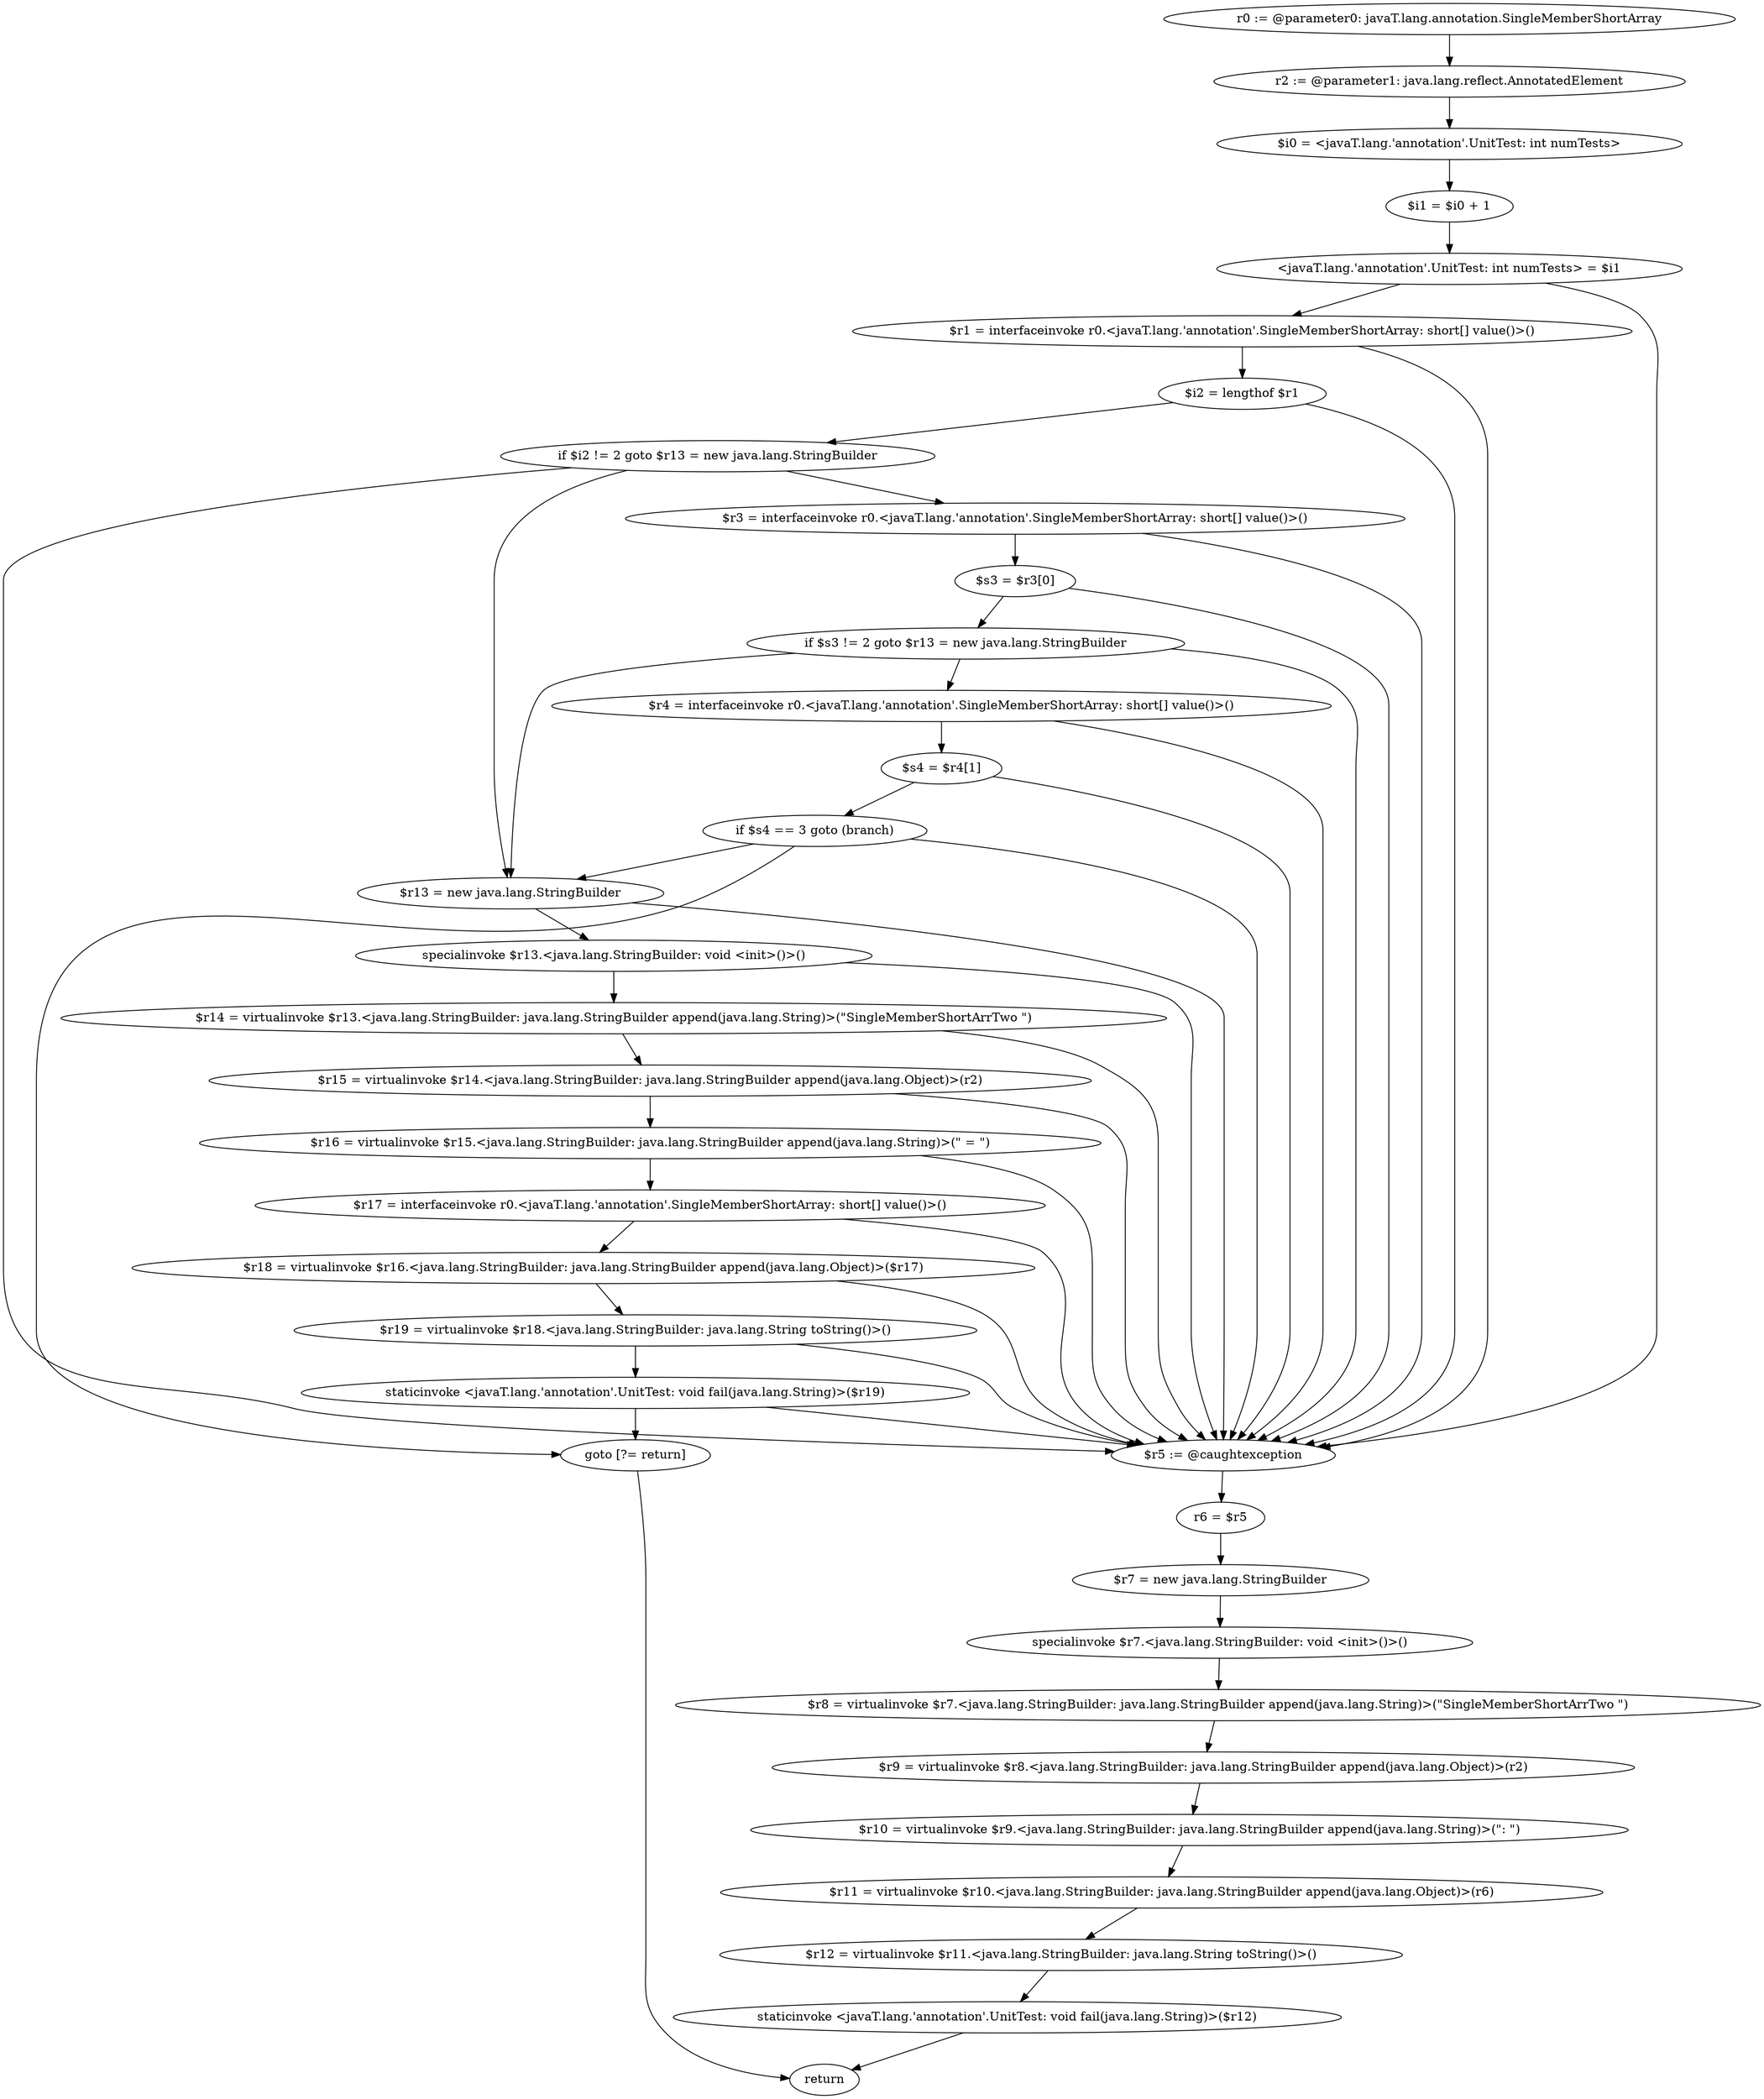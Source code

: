 digraph "unitGraph" {
    "r0 := @parameter0: javaT.lang.annotation.SingleMemberShortArray"
    "r2 := @parameter1: java.lang.reflect.AnnotatedElement"
    "$i0 = <javaT.lang.'annotation'.UnitTest: int numTests>"
    "$i1 = $i0 + 1"
    "<javaT.lang.'annotation'.UnitTest: int numTests> = $i1"
    "$r1 = interfaceinvoke r0.<javaT.lang.'annotation'.SingleMemberShortArray: short[] value()>()"
    "$i2 = lengthof $r1"
    "if $i2 != 2 goto $r13 = new java.lang.StringBuilder"
    "$r3 = interfaceinvoke r0.<javaT.lang.'annotation'.SingleMemberShortArray: short[] value()>()"
    "$s3 = $r3[0]"
    "if $s3 != 2 goto $r13 = new java.lang.StringBuilder"
    "$r4 = interfaceinvoke r0.<javaT.lang.'annotation'.SingleMemberShortArray: short[] value()>()"
    "$s4 = $r4[1]"
    "if $s4 == 3 goto (branch)"
    "$r13 = new java.lang.StringBuilder"
    "specialinvoke $r13.<java.lang.StringBuilder: void <init>()>()"
    "$r14 = virtualinvoke $r13.<java.lang.StringBuilder: java.lang.StringBuilder append(java.lang.String)>(\"SingleMemberShortArrTwo \")"
    "$r15 = virtualinvoke $r14.<java.lang.StringBuilder: java.lang.StringBuilder append(java.lang.Object)>(r2)"
    "$r16 = virtualinvoke $r15.<java.lang.StringBuilder: java.lang.StringBuilder append(java.lang.String)>(\" = \")"
    "$r17 = interfaceinvoke r0.<javaT.lang.'annotation'.SingleMemberShortArray: short[] value()>()"
    "$r18 = virtualinvoke $r16.<java.lang.StringBuilder: java.lang.StringBuilder append(java.lang.Object)>($r17)"
    "$r19 = virtualinvoke $r18.<java.lang.StringBuilder: java.lang.String toString()>()"
    "staticinvoke <javaT.lang.'annotation'.UnitTest: void fail(java.lang.String)>($r19)"
    "goto [?= return]"
    "$r5 := @caughtexception"
    "r6 = $r5"
    "$r7 = new java.lang.StringBuilder"
    "specialinvoke $r7.<java.lang.StringBuilder: void <init>()>()"
    "$r8 = virtualinvoke $r7.<java.lang.StringBuilder: java.lang.StringBuilder append(java.lang.String)>(\"SingleMemberShortArrTwo \")"
    "$r9 = virtualinvoke $r8.<java.lang.StringBuilder: java.lang.StringBuilder append(java.lang.Object)>(r2)"
    "$r10 = virtualinvoke $r9.<java.lang.StringBuilder: java.lang.StringBuilder append(java.lang.String)>(\": \")"
    "$r11 = virtualinvoke $r10.<java.lang.StringBuilder: java.lang.StringBuilder append(java.lang.Object)>(r6)"
    "$r12 = virtualinvoke $r11.<java.lang.StringBuilder: java.lang.String toString()>()"
    "staticinvoke <javaT.lang.'annotation'.UnitTest: void fail(java.lang.String)>($r12)"
    "return"
    "r0 := @parameter0: javaT.lang.annotation.SingleMemberShortArray"->"r2 := @parameter1: java.lang.reflect.AnnotatedElement";
    "r2 := @parameter1: java.lang.reflect.AnnotatedElement"->"$i0 = <javaT.lang.'annotation'.UnitTest: int numTests>";
    "$i0 = <javaT.lang.'annotation'.UnitTest: int numTests>"->"$i1 = $i0 + 1";
    "$i1 = $i0 + 1"->"<javaT.lang.'annotation'.UnitTest: int numTests> = $i1";
    "<javaT.lang.'annotation'.UnitTest: int numTests> = $i1"->"$r1 = interfaceinvoke r0.<javaT.lang.'annotation'.SingleMemberShortArray: short[] value()>()";
    "<javaT.lang.'annotation'.UnitTest: int numTests> = $i1"->"$r5 := @caughtexception";
    "$r1 = interfaceinvoke r0.<javaT.lang.'annotation'.SingleMemberShortArray: short[] value()>()"->"$i2 = lengthof $r1";
    "$r1 = interfaceinvoke r0.<javaT.lang.'annotation'.SingleMemberShortArray: short[] value()>()"->"$r5 := @caughtexception";
    "$i2 = lengthof $r1"->"if $i2 != 2 goto $r13 = new java.lang.StringBuilder";
    "$i2 = lengthof $r1"->"$r5 := @caughtexception";
    "if $i2 != 2 goto $r13 = new java.lang.StringBuilder"->"$r3 = interfaceinvoke r0.<javaT.lang.'annotation'.SingleMemberShortArray: short[] value()>()";
    "if $i2 != 2 goto $r13 = new java.lang.StringBuilder"->"$r13 = new java.lang.StringBuilder";
    "if $i2 != 2 goto $r13 = new java.lang.StringBuilder"->"$r5 := @caughtexception";
    "$r3 = interfaceinvoke r0.<javaT.lang.'annotation'.SingleMemberShortArray: short[] value()>()"->"$s3 = $r3[0]";
    "$r3 = interfaceinvoke r0.<javaT.lang.'annotation'.SingleMemberShortArray: short[] value()>()"->"$r5 := @caughtexception";
    "$s3 = $r3[0]"->"if $s3 != 2 goto $r13 = new java.lang.StringBuilder";
    "$s3 = $r3[0]"->"$r5 := @caughtexception";
    "if $s3 != 2 goto $r13 = new java.lang.StringBuilder"->"$r4 = interfaceinvoke r0.<javaT.lang.'annotation'.SingleMemberShortArray: short[] value()>()";
    "if $s3 != 2 goto $r13 = new java.lang.StringBuilder"->"$r13 = new java.lang.StringBuilder";
    "if $s3 != 2 goto $r13 = new java.lang.StringBuilder"->"$r5 := @caughtexception";
    "$r4 = interfaceinvoke r0.<javaT.lang.'annotation'.SingleMemberShortArray: short[] value()>()"->"$s4 = $r4[1]";
    "$r4 = interfaceinvoke r0.<javaT.lang.'annotation'.SingleMemberShortArray: short[] value()>()"->"$r5 := @caughtexception";
    "$s4 = $r4[1]"->"if $s4 == 3 goto (branch)";
    "$s4 = $r4[1]"->"$r5 := @caughtexception";
    "if $s4 == 3 goto (branch)"->"$r13 = new java.lang.StringBuilder";
    "if $s4 == 3 goto (branch)"->"goto [?= return]";
    "if $s4 == 3 goto (branch)"->"$r5 := @caughtexception";
    "$r13 = new java.lang.StringBuilder"->"specialinvoke $r13.<java.lang.StringBuilder: void <init>()>()";
    "$r13 = new java.lang.StringBuilder"->"$r5 := @caughtexception";
    "specialinvoke $r13.<java.lang.StringBuilder: void <init>()>()"->"$r14 = virtualinvoke $r13.<java.lang.StringBuilder: java.lang.StringBuilder append(java.lang.String)>(\"SingleMemberShortArrTwo \")";
    "specialinvoke $r13.<java.lang.StringBuilder: void <init>()>()"->"$r5 := @caughtexception";
    "$r14 = virtualinvoke $r13.<java.lang.StringBuilder: java.lang.StringBuilder append(java.lang.String)>(\"SingleMemberShortArrTwo \")"->"$r15 = virtualinvoke $r14.<java.lang.StringBuilder: java.lang.StringBuilder append(java.lang.Object)>(r2)";
    "$r14 = virtualinvoke $r13.<java.lang.StringBuilder: java.lang.StringBuilder append(java.lang.String)>(\"SingleMemberShortArrTwo \")"->"$r5 := @caughtexception";
    "$r15 = virtualinvoke $r14.<java.lang.StringBuilder: java.lang.StringBuilder append(java.lang.Object)>(r2)"->"$r16 = virtualinvoke $r15.<java.lang.StringBuilder: java.lang.StringBuilder append(java.lang.String)>(\" = \")";
    "$r15 = virtualinvoke $r14.<java.lang.StringBuilder: java.lang.StringBuilder append(java.lang.Object)>(r2)"->"$r5 := @caughtexception";
    "$r16 = virtualinvoke $r15.<java.lang.StringBuilder: java.lang.StringBuilder append(java.lang.String)>(\" = \")"->"$r17 = interfaceinvoke r0.<javaT.lang.'annotation'.SingleMemberShortArray: short[] value()>()";
    "$r16 = virtualinvoke $r15.<java.lang.StringBuilder: java.lang.StringBuilder append(java.lang.String)>(\" = \")"->"$r5 := @caughtexception";
    "$r17 = interfaceinvoke r0.<javaT.lang.'annotation'.SingleMemberShortArray: short[] value()>()"->"$r18 = virtualinvoke $r16.<java.lang.StringBuilder: java.lang.StringBuilder append(java.lang.Object)>($r17)";
    "$r17 = interfaceinvoke r0.<javaT.lang.'annotation'.SingleMemberShortArray: short[] value()>()"->"$r5 := @caughtexception";
    "$r18 = virtualinvoke $r16.<java.lang.StringBuilder: java.lang.StringBuilder append(java.lang.Object)>($r17)"->"$r19 = virtualinvoke $r18.<java.lang.StringBuilder: java.lang.String toString()>()";
    "$r18 = virtualinvoke $r16.<java.lang.StringBuilder: java.lang.StringBuilder append(java.lang.Object)>($r17)"->"$r5 := @caughtexception";
    "$r19 = virtualinvoke $r18.<java.lang.StringBuilder: java.lang.String toString()>()"->"staticinvoke <javaT.lang.'annotation'.UnitTest: void fail(java.lang.String)>($r19)";
    "$r19 = virtualinvoke $r18.<java.lang.StringBuilder: java.lang.String toString()>()"->"$r5 := @caughtexception";
    "staticinvoke <javaT.lang.'annotation'.UnitTest: void fail(java.lang.String)>($r19)"->"goto [?= return]";
    "staticinvoke <javaT.lang.'annotation'.UnitTest: void fail(java.lang.String)>($r19)"->"$r5 := @caughtexception";
    "goto [?= return]"->"return";
    "$r5 := @caughtexception"->"r6 = $r5";
    "r6 = $r5"->"$r7 = new java.lang.StringBuilder";
    "$r7 = new java.lang.StringBuilder"->"specialinvoke $r7.<java.lang.StringBuilder: void <init>()>()";
    "specialinvoke $r7.<java.lang.StringBuilder: void <init>()>()"->"$r8 = virtualinvoke $r7.<java.lang.StringBuilder: java.lang.StringBuilder append(java.lang.String)>(\"SingleMemberShortArrTwo \")";
    "$r8 = virtualinvoke $r7.<java.lang.StringBuilder: java.lang.StringBuilder append(java.lang.String)>(\"SingleMemberShortArrTwo \")"->"$r9 = virtualinvoke $r8.<java.lang.StringBuilder: java.lang.StringBuilder append(java.lang.Object)>(r2)";
    "$r9 = virtualinvoke $r8.<java.lang.StringBuilder: java.lang.StringBuilder append(java.lang.Object)>(r2)"->"$r10 = virtualinvoke $r9.<java.lang.StringBuilder: java.lang.StringBuilder append(java.lang.String)>(\": \")";
    "$r10 = virtualinvoke $r9.<java.lang.StringBuilder: java.lang.StringBuilder append(java.lang.String)>(\": \")"->"$r11 = virtualinvoke $r10.<java.lang.StringBuilder: java.lang.StringBuilder append(java.lang.Object)>(r6)";
    "$r11 = virtualinvoke $r10.<java.lang.StringBuilder: java.lang.StringBuilder append(java.lang.Object)>(r6)"->"$r12 = virtualinvoke $r11.<java.lang.StringBuilder: java.lang.String toString()>()";
    "$r12 = virtualinvoke $r11.<java.lang.StringBuilder: java.lang.String toString()>()"->"staticinvoke <javaT.lang.'annotation'.UnitTest: void fail(java.lang.String)>($r12)";
    "staticinvoke <javaT.lang.'annotation'.UnitTest: void fail(java.lang.String)>($r12)"->"return";
}
